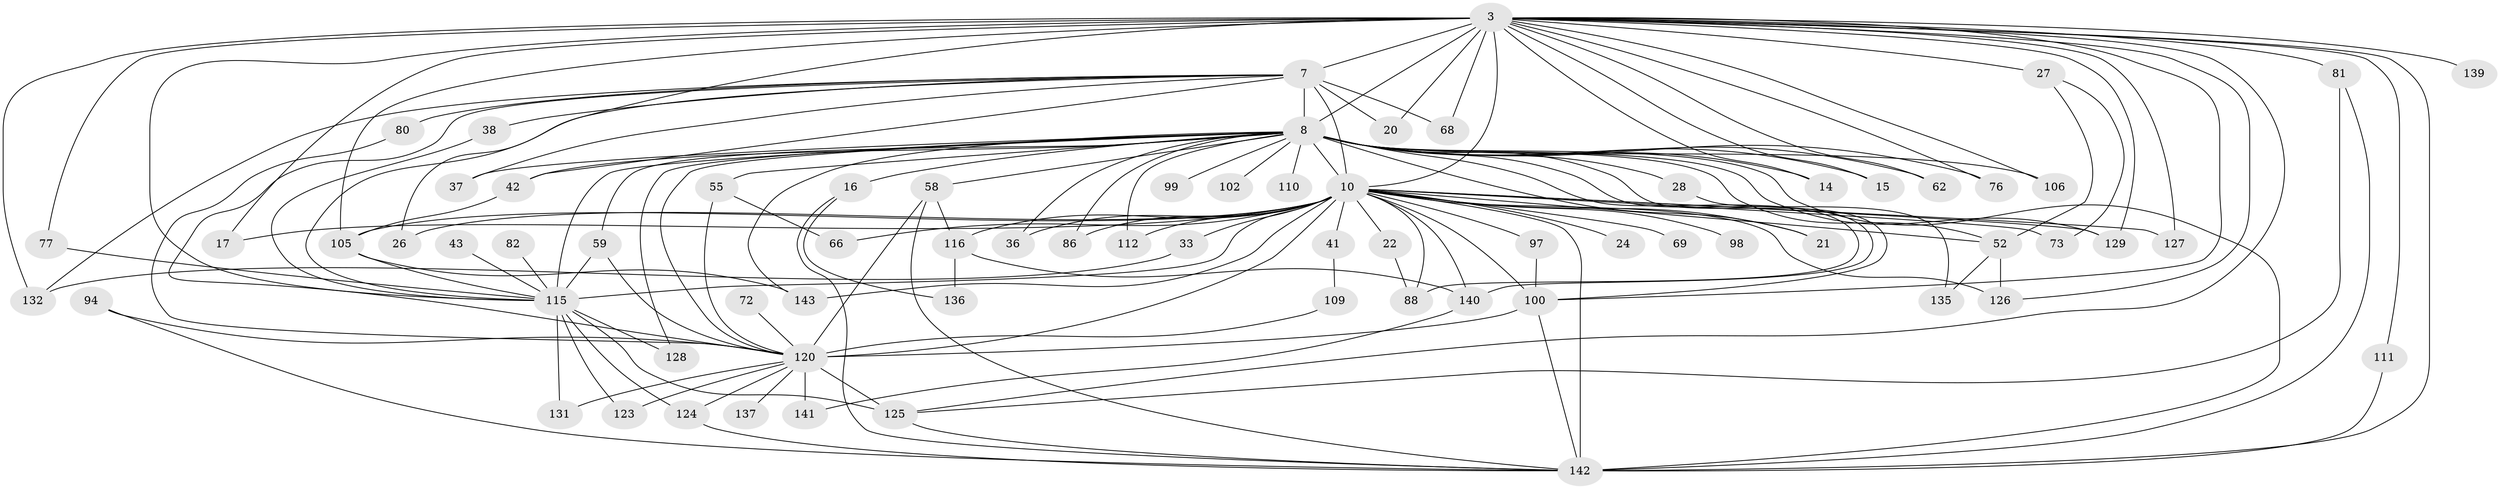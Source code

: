 // original degree distribution, {21: 0.013986013986013986, 29: 0.006993006993006993, 23: 0.013986013986013986, 30: 0.006993006993006993, 13: 0.006993006993006993, 14: 0.013986013986013986, 35: 0.006993006993006993, 34: 0.006993006993006993, 6: 0.03496503496503497, 3: 0.26573426573426573, 7: 0.006993006993006993, 2: 0.4965034965034965, 4: 0.09090909090909091, 5: 0.027972027972027972}
// Generated by graph-tools (version 1.1) at 2025/43/03/09/25 04:43:44]
// undirected, 71 vertices, 146 edges
graph export_dot {
graph [start="1"]
  node [color=gray90,style=filled];
  3 [super="+2"];
  7 [super="+6"];
  8 [super="+5"];
  10 [super="+9"];
  14;
  15;
  16;
  17;
  20;
  21;
  22;
  24;
  26;
  27;
  28;
  33 [super="+30"];
  36;
  37;
  38;
  41;
  42 [super="+19"];
  43;
  52 [super="+23+50"];
  55;
  58;
  59 [super="+48"];
  62;
  66;
  68;
  69;
  72;
  73;
  76;
  77 [super="+44"];
  80;
  81 [super="+31+51"];
  82;
  86;
  88 [super="+18+35+32"];
  94;
  97;
  98;
  99;
  100 [super="+78+91"];
  102;
  105 [super="+93+83"];
  106;
  109;
  110;
  111;
  112 [super="+57+107"];
  115 [super="+95+53+104"];
  116 [super="+87"];
  120 [super="+74+67+108+114"];
  123;
  124 [super="+61"];
  125 [super="+118"];
  126 [super="+60"];
  127 [super="+12"];
  128;
  129 [super="+119"];
  131;
  132 [super="+130"];
  135;
  136;
  137;
  139 [super="+75"];
  140 [super="+133"];
  141;
  142 [super="+63+117+121+89+122+138+134"];
  143 [super="+25+113"];
  3 -- 7 [weight=4];
  3 -- 8 [weight=4];
  3 -- 10 [weight=6];
  3 -- 27 [weight=2];
  3 -- 76;
  3 -- 105 [weight=4];
  3 -- 106;
  3 -- 127 [weight=2];
  3 -- 68;
  3 -- 139 [weight=2];
  3 -- 14;
  3 -- 15;
  3 -- 77;
  3 -- 17;
  3 -- 81 [weight=4];
  3 -- 20;
  3 -- 26;
  3 -- 111;
  3 -- 62;
  3 -- 100 [weight=2];
  3 -- 132;
  3 -- 129;
  3 -- 142;
  3 -- 126;
  3 -- 115 [weight=3];
  3 -- 125;
  7 -- 8 [weight=4];
  7 -- 10 [weight=6];
  7 -- 20;
  7 -- 37;
  7 -- 68;
  7 -- 132;
  7 -- 38;
  7 -- 42 [weight=2];
  7 -- 80;
  7 -- 120;
  7 -- 115 [weight=2];
  8 -- 10 [weight=6];
  8 -- 16 [weight=2];
  8 -- 21;
  8 -- 28 [weight=2];
  8 -- 55 [weight=2];
  8 -- 58 [weight=2];
  8 -- 59;
  8 -- 76;
  8 -- 86;
  8 -- 99 [weight=2];
  8 -- 100 [weight=3];
  8 -- 110 [weight=2];
  8 -- 128;
  8 -- 14;
  8 -- 15;
  8 -- 36;
  8 -- 37;
  8 -- 102;
  8 -- 106;
  8 -- 62;
  8 -- 42;
  8 -- 52 [weight=3];
  8 -- 143 [weight=2];
  8 -- 88 [weight=2];
  8 -- 112 [weight=2];
  8 -- 129;
  8 -- 142 [weight=2];
  8 -- 120;
  8 -- 115 [weight=4];
  8 -- 140;
  10 -- 17;
  10 -- 21;
  10 -- 24 [weight=2];
  10 -- 33 [weight=3];
  10 -- 41 [weight=2];
  10 -- 69 [weight=2];
  10 -- 73;
  10 -- 86;
  10 -- 98 [weight=2];
  10 -- 115 [weight=6];
  10 -- 126 [weight=3];
  10 -- 129;
  10 -- 66;
  10 -- 22 [weight=2];
  10 -- 26;
  10 -- 97;
  10 -- 36;
  10 -- 127;
  10 -- 116 [weight=2];
  10 -- 52;
  10 -- 143;
  10 -- 88;
  10 -- 105;
  10 -- 112;
  10 -- 142 [weight=6];
  10 -- 120 [weight=7];
  10 -- 100;
  10 -- 140;
  16 -- 136;
  16 -- 142;
  22 -- 88;
  27 -- 73;
  27 -- 52;
  28 -- 135;
  33 -- 132;
  38 -- 115;
  41 -- 109;
  42 -- 105;
  43 -- 115 [weight=2];
  52 -- 135;
  52 -- 126;
  55 -- 66;
  55 -- 120;
  58 -- 116;
  58 -- 120 [weight=2];
  58 -- 142;
  59 -- 120;
  59 -- 115;
  72 -- 120;
  77 -- 115 [weight=2];
  80 -- 120;
  81 -- 142;
  81 -- 125;
  82 -- 115 [weight=2];
  94 -- 120;
  94 -- 142;
  97 -- 100;
  100 -- 120 [weight=2];
  100 -- 142;
  105 -- 143;
  105 -- 115;
  109 -- 120;
  111 -- 142;
  115 -- 123;
  115 -- 128;
  115 -- 131;
  115 -- 124;
  115 -- 125;
  116 -- 136;
  116 -- 140;
  120 -- 141;
  120 -- 137 [weight=2];
  120 -- 123;
  120 -- 124;
  120 -- 131;
  120 -- 125;
  124 -- 142;
  125 -- 142;
  140 -- 141;
}
